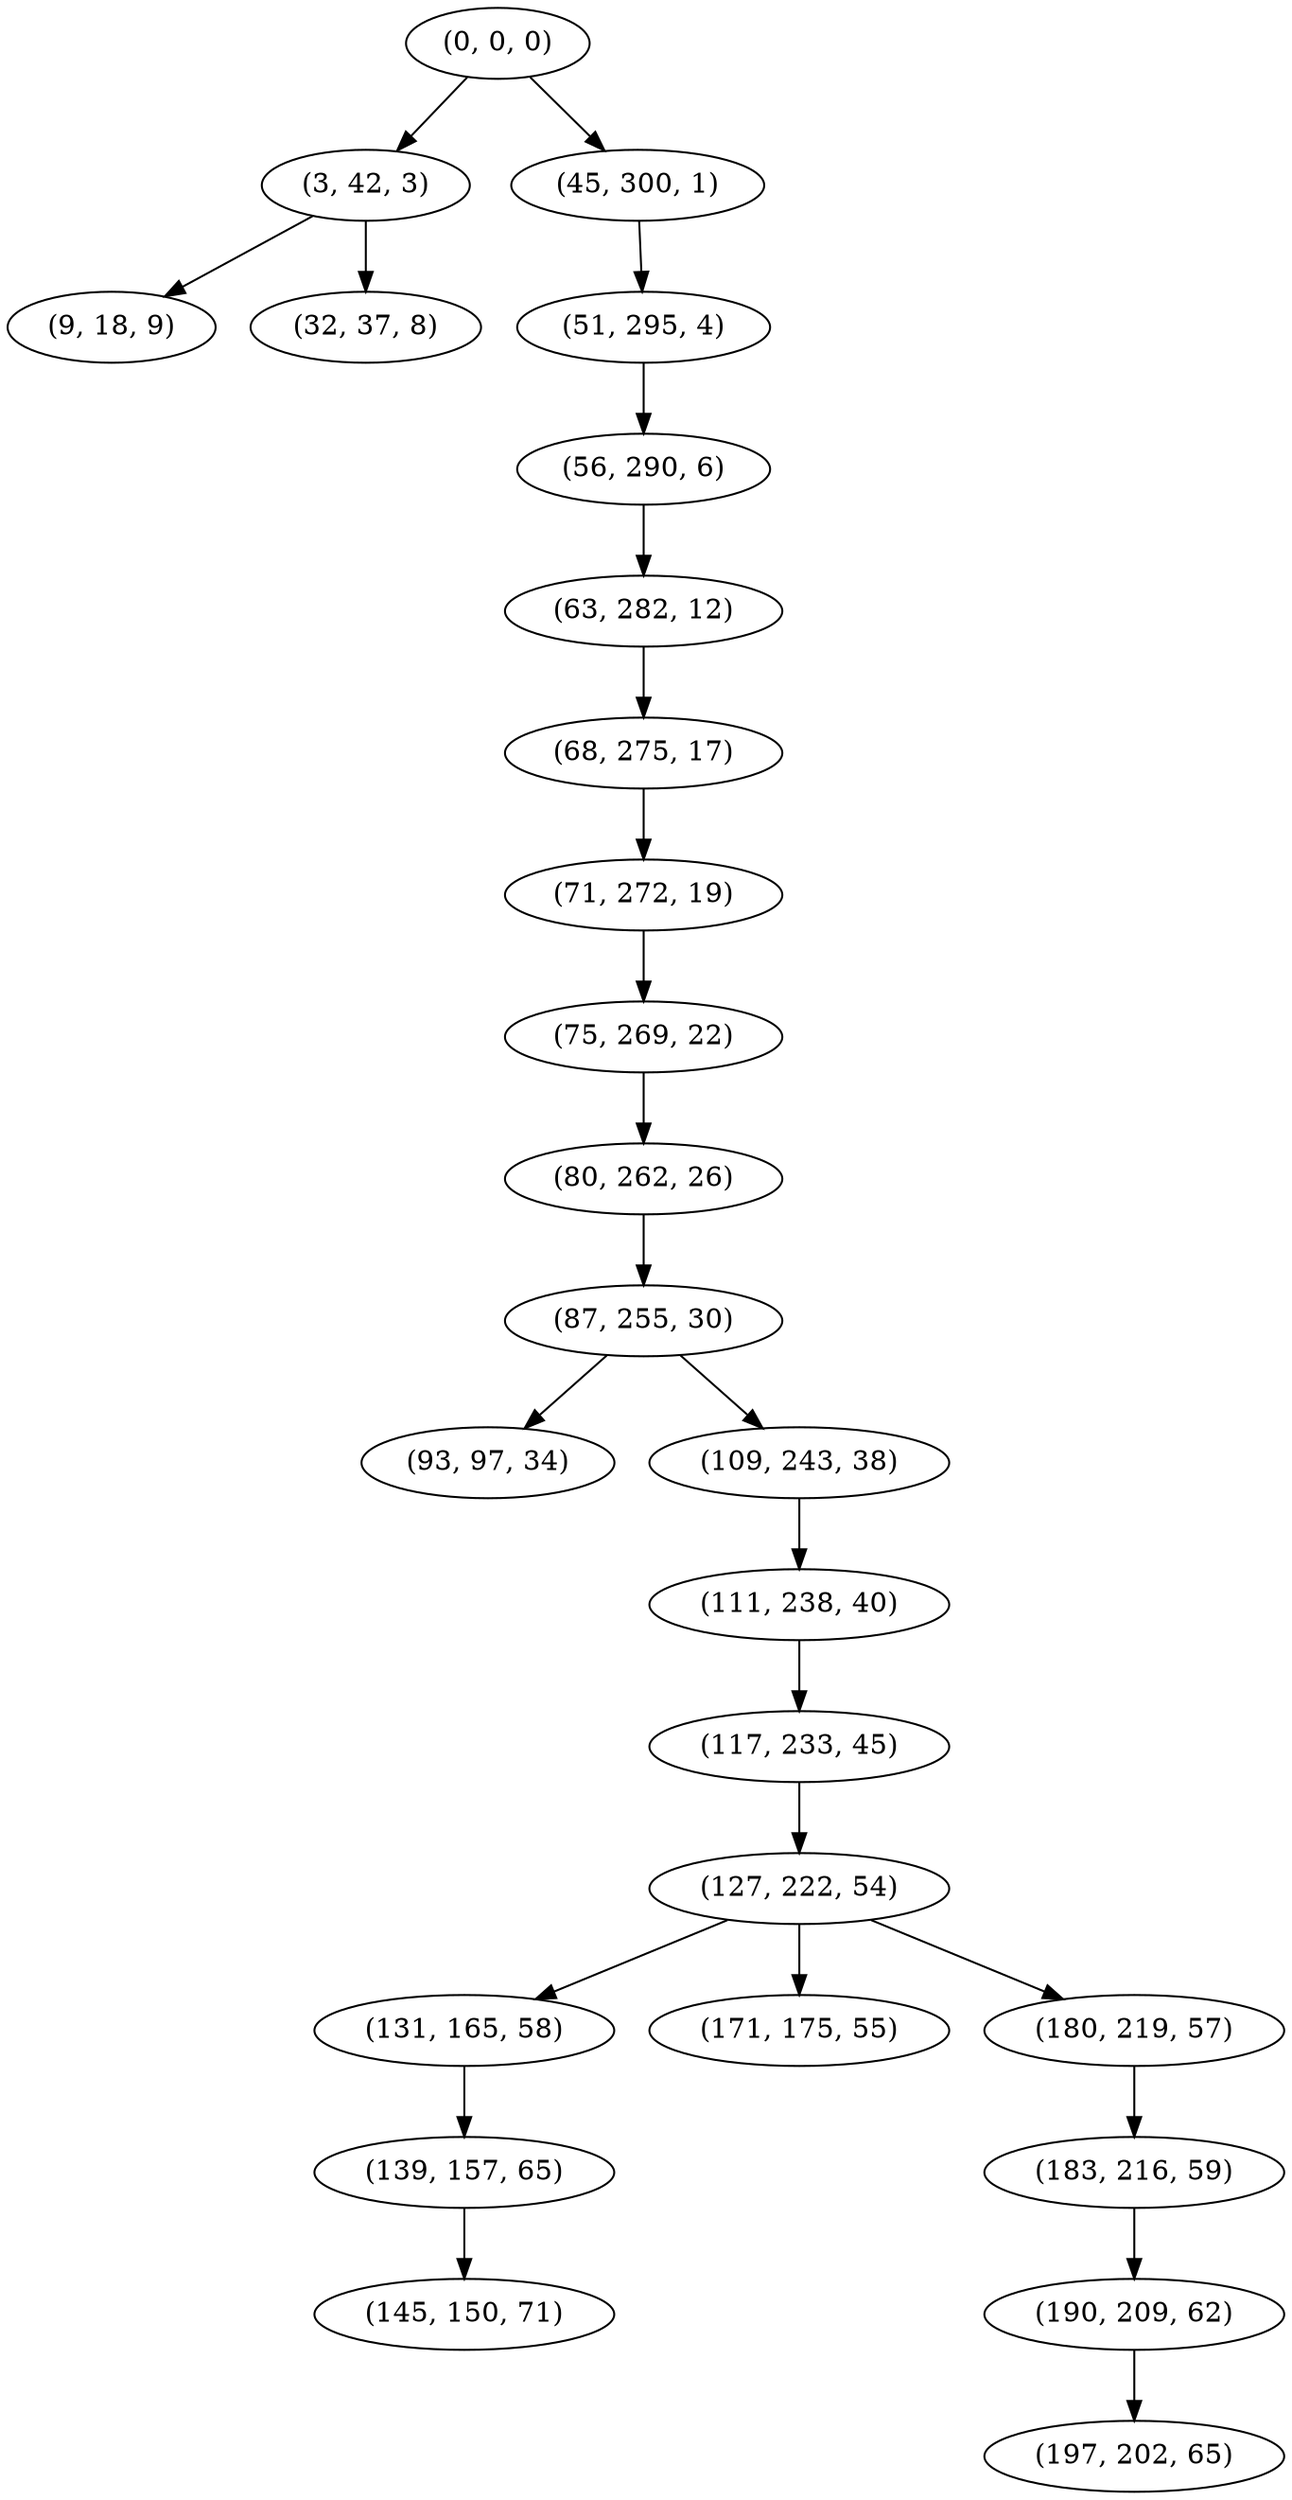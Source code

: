 digraph tree {
    "(0, 0, 0)";
    "(3, 42, 3)";
    "(9, 18, 9)";
    "(32, 37, 8)";
    "(45, 300, 1)";
    "(51, 295, 4)";
    "(56, 290, 6)";
    "(63, 282, 12)";
    "(68, 275, 17)";
    "(71, 272, 19)";
    "(75, 269, 22)";
    "(80, 262, 26)";
    "(87, 255, 30)";
    "(93, 97, 34)";
    "(109, 243, 38)";
    "(111, 238, 40)";
    "(117, 233, 45)";
    "(127, 222, 54)";
    "(131, 165, 58)";
    "(139, 157, 65)";
    "(145, 150, 71)";
    "(171, 175, 55)";
    "(180, 219, 57)";
    "(183, 216, 59)";
    "(190, 209, 62)";
    "(197, 202, 65)";
    "(0, 0, 0)" -> "(3, 42, 3)";
    "(0, 0, 0)" -> "(45, 300, 1)";
    "(3, 42, 3)" -> "(9, 18, 9)";
    "(3, 42, 3)" -> "(32, 37, 8)";
    "(45, 300, 1)" -> "(51, 295, 4)";
    "(51, 295, 4)" -> "(56, 290, 6)";
    "(56, 290, 6)" -> "(63, 282, 12)";
    "(63, 282, 12)" -> "(68, 275, 17)";
    "(68, 275, 17)" -> "(71, 272, 19)";
    "(71, 272, 19)" -> "(75, 269, 22)";
    "(75, 269, 22)" -> "(80, 262, 26)";
    "(80, 262, 26)" -> "(87, 255, 30)";
    "(87, 255, 30)" -> "(93, 97, 34)";
    "(87, 255, 30)" -> "(109, 243, 38)";
    "(109, 243, 38)" -> "(111, 238, 40)";
    "(111, 238, 40)" -> "(117, 233, 45)";
    "(117, 233, 45)" -> "(127, 222, 54)";
    "(127, 222, 54)" -> "(131, 165, 58)";
    "(127, 222, 54)" -> "(171, 175, 55)";
    "(127, 222, 54)" -> "(180, 219, 57)";
    "(131, 165, 58)" -> "(139, 157, 65)";
    "(139, 157, 65)" -> "(145, 150, 71)";
    "(180, 219, 57)" -> "(183, 216, 59)";
    "(183, 216, 59)" -> "(190, 209, 62)";
    "(190, 209, 62)" -> "(197, 202, 65)";
}
